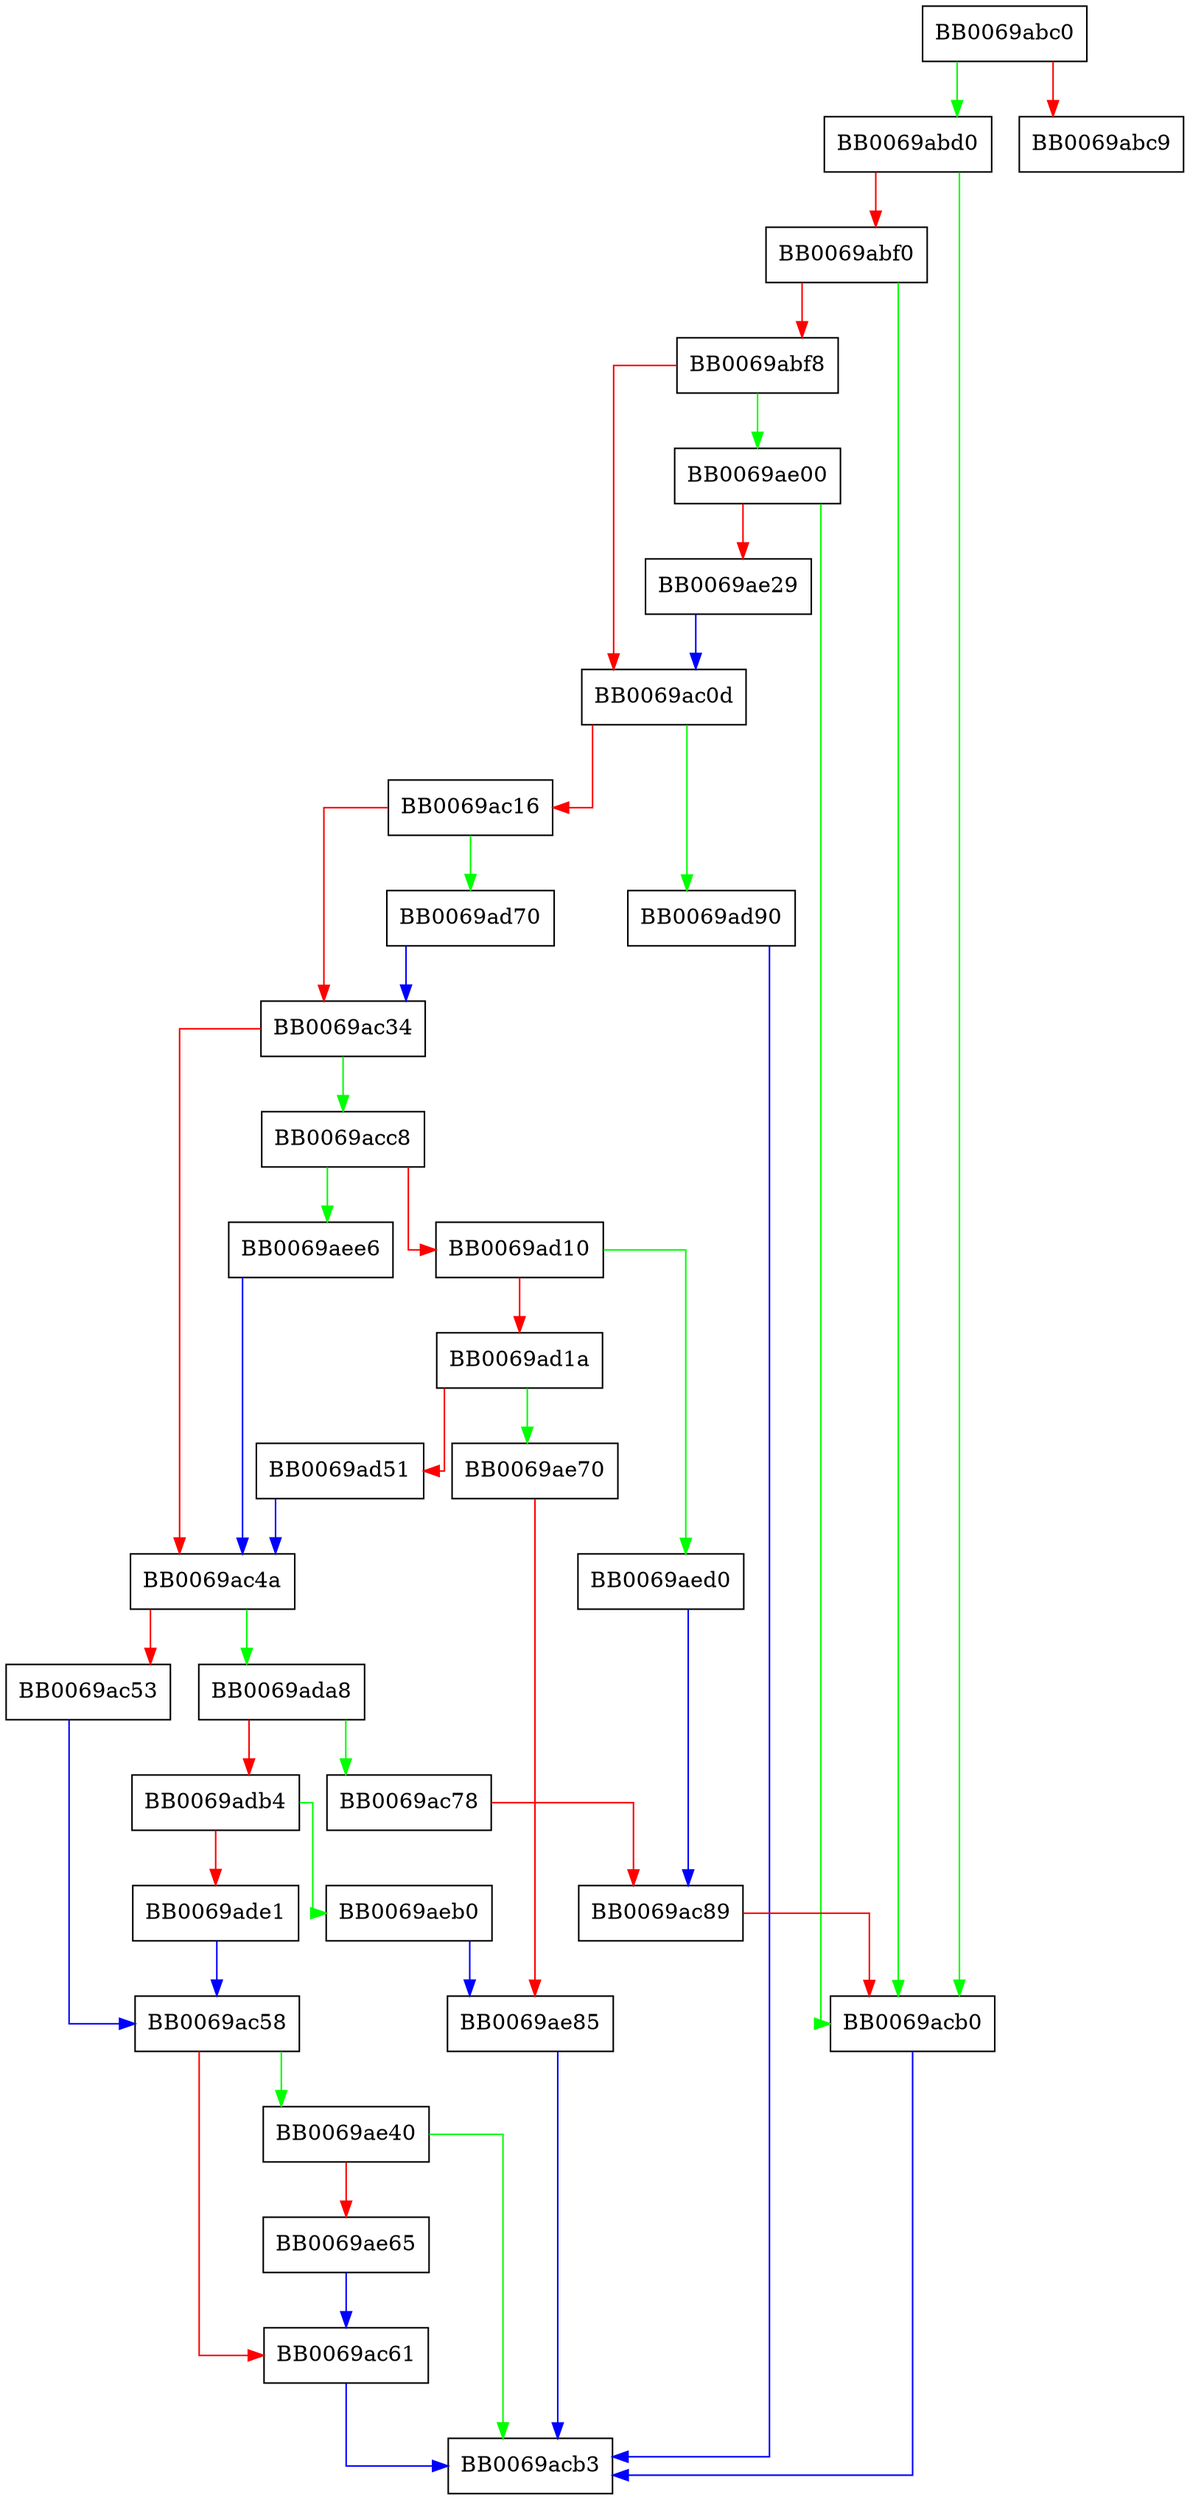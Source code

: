 digraph aes_ocb_block_update {
  node [shape="box"];
  graph [splines=ortho];
  BB0069abc0 -> BB0069abd0 [color="green"];
  BB0069abc0 -> BB0069abc9 [color="red"];
  BB0069abd0 -> BB0069acb0 [color="green"];
  BB0069abd0 -> BB0069abf0 [color="red"];
  BB0069abf0 -> BB0069acb0 [color="green"];
  BB0069abf0 -> BB0069abf8 [color="red"];
  BB0069abf8 -> BB0069ae00 [color="green"];
  BB0069abf8 -> BB0069ac0d [color="red"];
  BB0069ac0d -> BB0069ad90 [color="green"];
  BB0069ac0d -> BB0069ac16 [color="red"];
  BB0069ac16 -> BB0069ad70 [color="green"];
  BB0069ac16 -> BB0069ac34 [color="red"];
  BB0069ac34 -> BB0069acc8 [color="green"];
  BB0069ac34 -> BB0069ac4a [color="red"];
  BB0069ac4a -> BB0069ada8 [color="green"];
  BB0069ac4a -> BB0069ac53 [color="red"];
  BB0069ac53 -> BB0069ac58 [color="blue"];
  BB0069ac58 -> BB0069ae40 [color="green"];
  BB0069ac58 -> BB0069ac61 [color="red"];
  BB0069ac61 -> BB0069acb3 [color="blue"];
  BB0069ac78 -> BB0069ac89 [color="red"];
  BB0069ac89 -> BB0069acb0 [color="red"];
  BB0069acb0 -> BB0069acb3 [color="blue"];
  BB0069acc8 -> BB0069aee6 [color="green"];
  BB0069acc8 -> BB0069ad10 [color="red"];
  BB0069ad10 -> BB0069aed0 [color="green"];
  BB0069ad10 -> BB0069ad1a [color="red"];
  BB0069ad1a -> BB0069ae70 [color="green"];
  BB0069ad1a -> BB0069ad51 [color="red"];
  BB0069ad51 -> BB0069ac4a [color="blue"];
  BB0069ad70 -> BB0069ac34 [color="blue"];
  BB0069ad90 -> BB0069acb3 [color="blue"];
  BB0069ada8 -> BB0069ac78 [color="green"];
  BB0069ada8 -> BB0069adb4 [color="red"];
  BB0069adb4 -> BB0069aeb0 [color="green"];
  BB0069adb4 -> BB0069ade1 [color="red"];
  BB0069ade1 -> BB0069ac58 [color="blue"];
  BB0069ae00 -> BB0069acb0 [color="green"];
  BB0069ae00 -> BB0069ae29 [color="red"];
  BB0069ae29 -> BB0069ac0d [color="blue"];
  BB0069ae40 -> BB0069acb3 [color="green"];
  BB0069ae40 -> BB0069ae65 [color="red"];
  BB0069ae65 -> BB0069ac61 [color="blue"];
  BB0069ae70 -> BB0069ae85 [color="red"];
  BB0069ae85 -> BB0069acb3 [color="blue"];
  BB0069aeb0 -> BB0069ae85 [color="blue"];
  BB0069aed0 -> BB0069ac89 [color="blue"];
  BB0069aee6 -> BB0069ac4a [color="blue"];
}